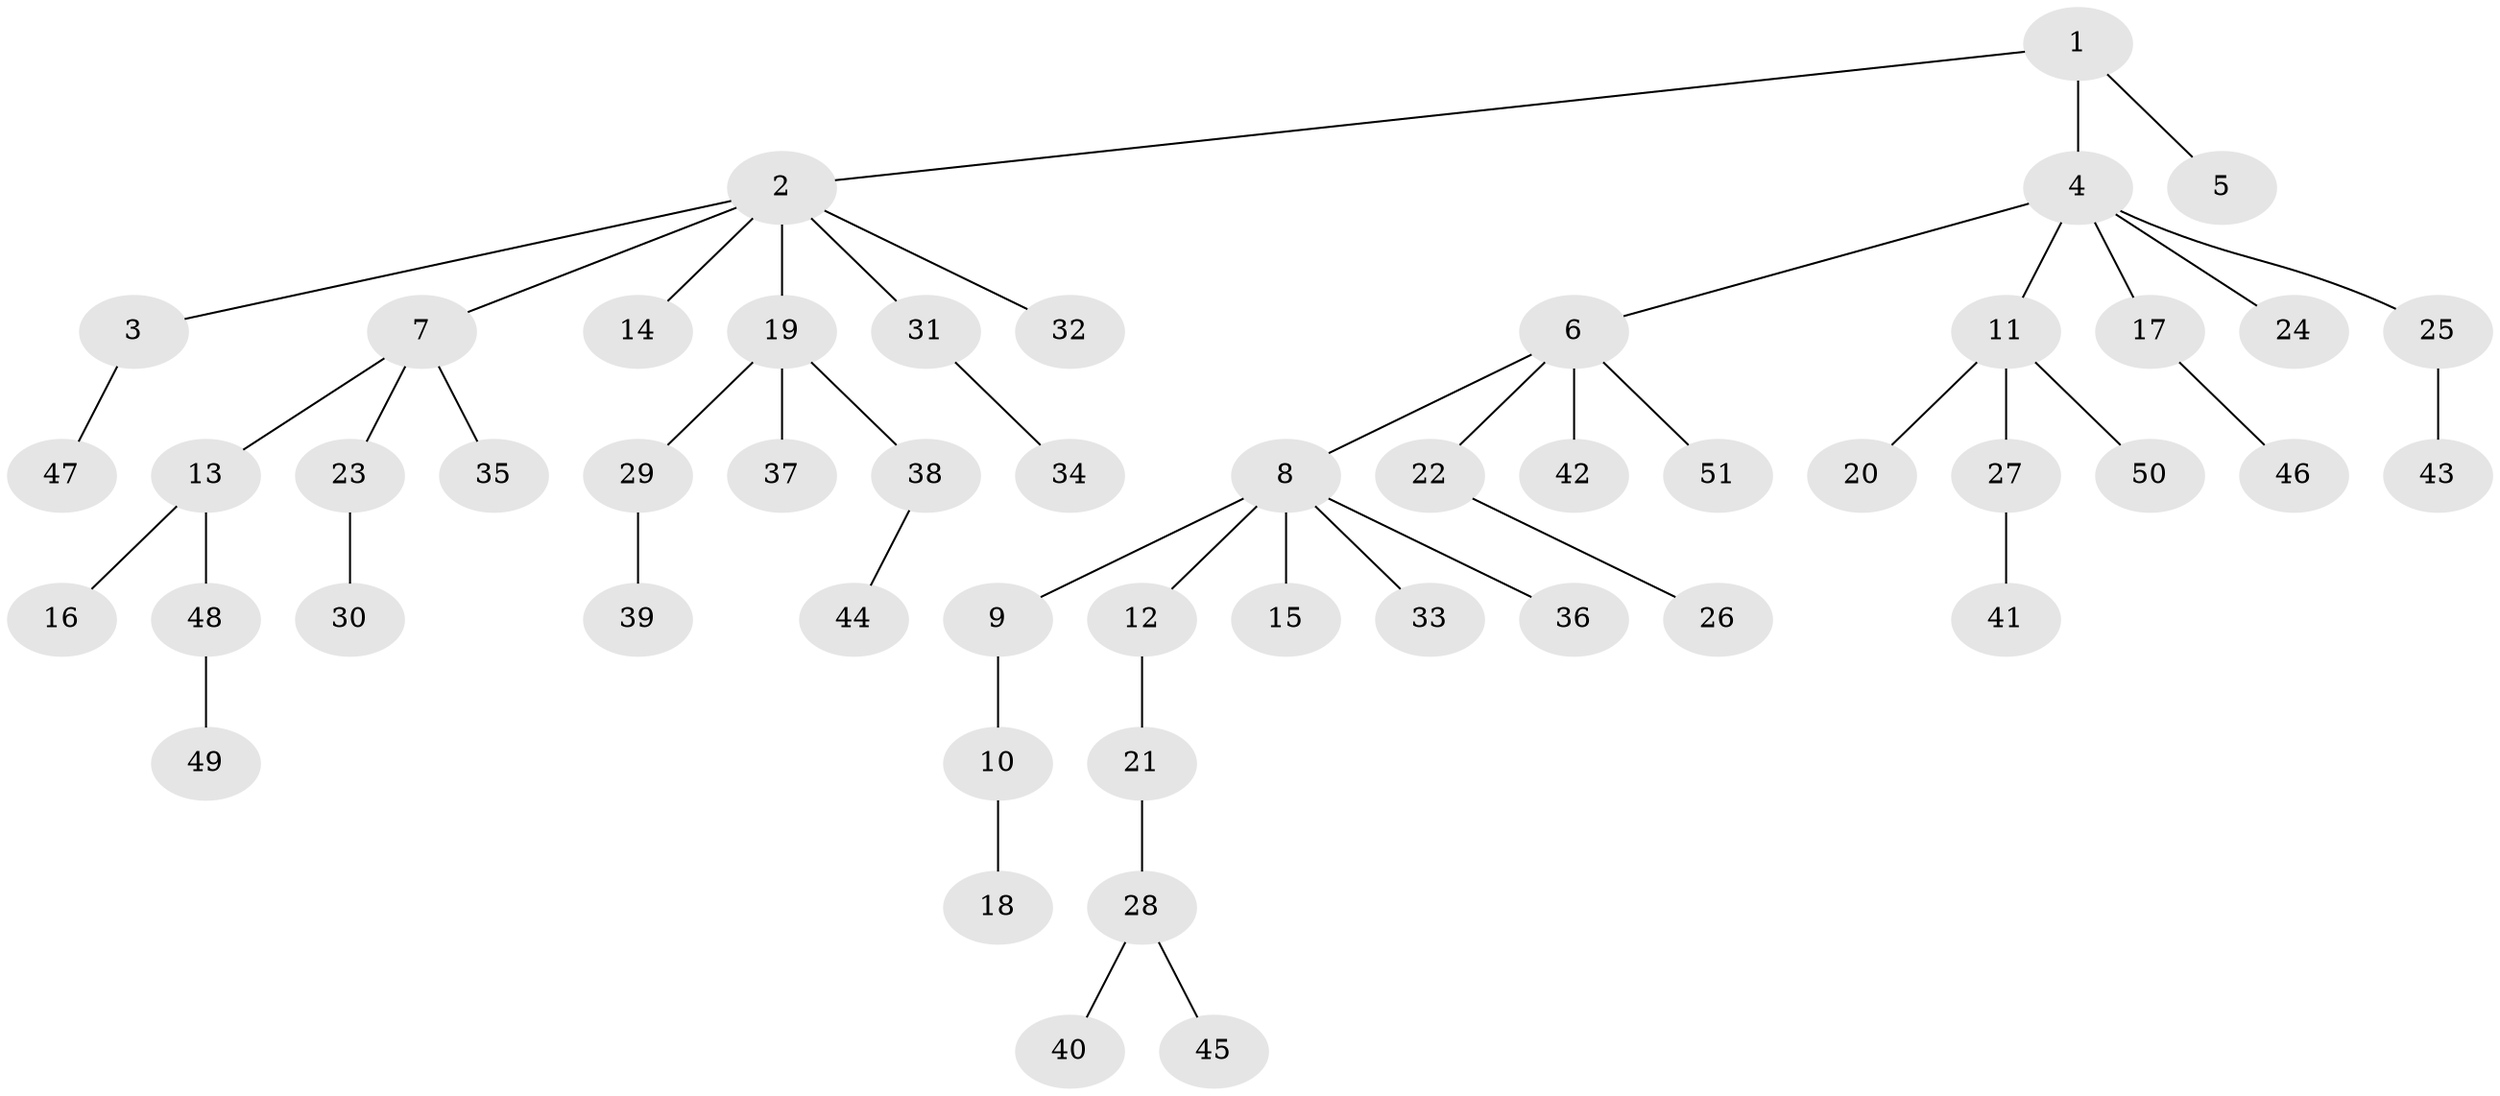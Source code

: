 // Generated by graph-tools (version 1.1) at 2025/50/03/09/25 03:50:18]
// undirected, 51 vertices, 50 edges
graph export_dot {
graph [start="1"]
  node [color=gray90,style=filled];
  1;
  2;
  3;
  4;
  5;
  6;
  7;
  8;
  9;
  10;
  11;
  12;
  13;
  14;
  15;
  16;
  17;
  18;
  19;
  20;
  21;
  22;
  23;
  24;
  25;
  26;
  27;
  28;
  29;
  30;
  31;
  32;
  33;
  34;
  35;
  36;
  37;
  38;
  39;
  40;
  41;
  42;
  43;
  44;
  45;
  46;
  47;
  48;
  49;
  50;
  51;
  1 -- 2;
  1 -- 4;
  1 -- 5;
  2 -- 3;
  2 -- 7;
  2 -- 14;
  2 -- 19;
  2 -- 31;
  2 -- 32;
  3 -- 47;
  4 -- 6;
  4 -- 11;
  4 -- 17;
  4 -- 24;
  4 -- 25;
  6 -- 8;
  6 -- 22;
  6 -- 42;
  6 -- 51;
  7 -- 13;
  7 -- 23;
  7 -- 35;
  8 -- 9;
  8 -- 12;
  8 -- 15;
  8 -- 33;
  8 -- 36;
  9 -- 10;
  10 -- 18;
  11 -- 20;
  11 -- 27;
  11 -- 50;
  12 -- 21;
  13 -- 16;
  13 -- 48;
  17 -- 46;
  19 -- 29;
  19 -- 37;
  19 -- 38;
  21 -- 28;
  22 -- 26;
  23 -- 30;
  25 -- 43;
  27 -- 41;
  28 -- 40;
  28 -- 45;
  29 -- 39;
  31 -- 34;
  38 -- 44;
  48 -- 49;
}
